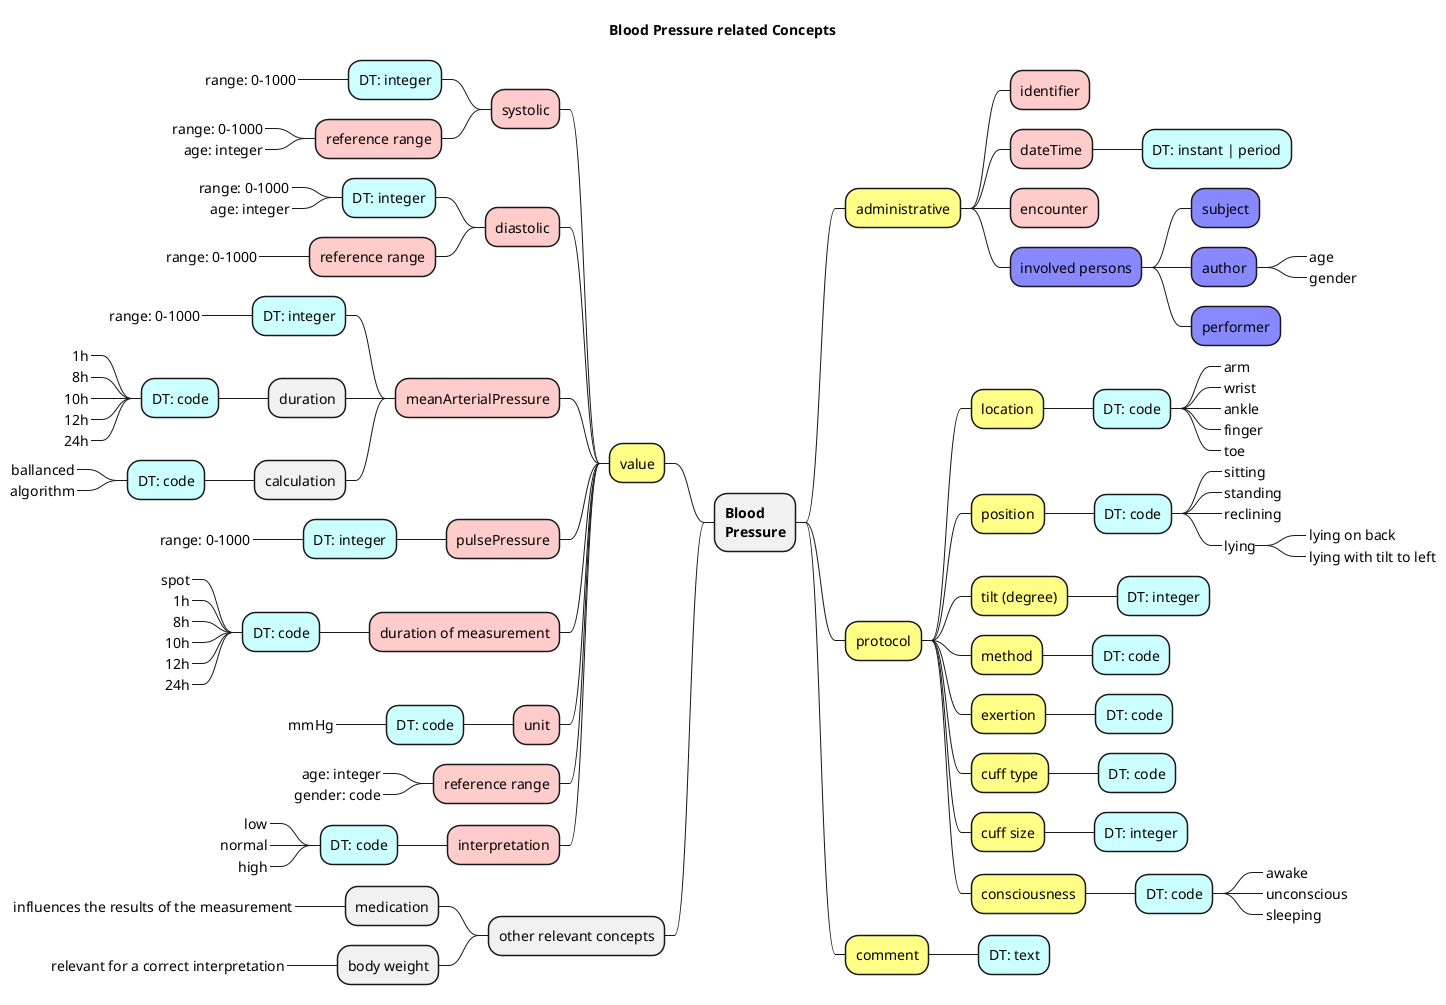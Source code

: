 @startmindmap

skinparam svgDimensionStyle false

title Blood Pressure related Concepts

+ **Blood** \n**Pressure**
--[#ff8] value
---[#fcc] systolic
----[#cff] DT: integer
-----_ range: 0-1000
----[#fcc] reference range
-----_ range: 0-1000
-----_ age: integer
---[#fcc] diastolic
----[#cff] DT: integer
-----_ range: 0-1000
-----_ age: integer
----[#fcc] reference range
-----_ range: 0-1000
---[#fcc] meanArterialPressure
----[#cff] DT: integer
-----_ range: 0-1000
---- duration
-----[#cff] DT: code
------_ 1h
------_ 8h
------_ 10h
------_ 12h
------_ 24h
---- calculation
-----[#cff] DT: code
------_ ballanced
------_ algorithm
---[#fcc] pulsePressure
----[#cff] DT: integer
-----_ range: 0-1000
---[#fcc] duration of measurement
----[#cff] DT: code
-----_ spot
-----_ 1h
-----_ 8h
-----_ 10h
-----_ 12h
-----_ 24h
---[#fcc] unit
----[#cff] DT: code
-----_ mmHg
---[#fcc] reference range
----_ age: integer
----_ gender: code
---[#fcc] interpretation
----[#cff] DT: code
-----_ low
-----_ normal
-----_ high

-- other relevant concepts
--- medication
----_ influences the results of the measurement
--- body weight
----_ relevant for a correct interpretation

++[#ff8] administrative
+++[#fcc] identifier
+++[#fcc] dateTime
++++[#cff] DT: instant | period
+++[#fcc] encounter

+++[#88f] involved persons
++++[#88f] subject
++++[#88f] author
+++++_ age
+++++_ gender
++++[#88f] performer

++[#ff8] protocol
+++[#ff8] location
++++[#cff] DT: code
+++++_ arm
+++++_ wrist
+++++_ ankle
+++++_ finger
+++++_ toe
+++[#ff8] position
++++[#cff] DT: code
+++++_ sitting
+++++_ standing
+++++_ reclining
+++++_ lying
++++++_ lying on back
++++++_ lying with tilt to left
+++[#ff8] tilt (degree)
++++[#cff] DT: integer
+++[#ff8] method
++++[#cff] DT: code
+++[#ff8] exertion
++++[#cff] DT: code
+++[#ff8] cuff type
++++[#cff] DT: code
+++[#ff8] cuff size
++++[#cff] DT: integer
+++[#ff8] consciousness
++++[#cff] DT: code
+++++_ awake
+++++_ unconscious
+++++_ sleeping

++[#ff8] comment
+++[#cff] DT: text

@endmindmap